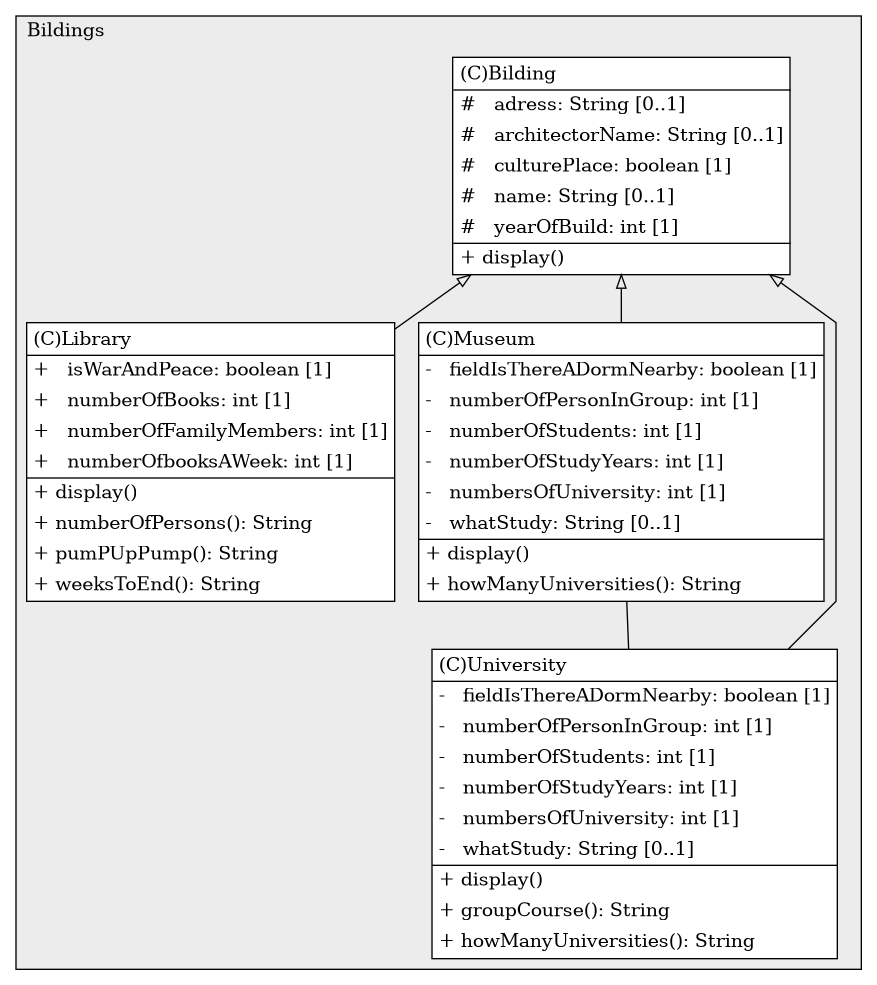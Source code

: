 @startuml

/' diagram meta data start
config=StructureConfiguration;
{
  "projectClassification": {
    "searchMode": "OpenProject", // OpenProject, AllProjects
    "includedProjects": "",
    "pathEndKeywords": "*.impl",
    "isClientPath": "",
    "isClientName": "",
    "isTestPath": "",
    "isTestName": "",
    "isMappingPath": "",
    "isMappingName": "",
    "isDataAccessPath": "",
    "isDataAccessName": "",
    "isDataStructurePath": "",
    "isDataStructureName": "",
    "isInterfaceStructuresPath": "",
    "isInterfaceStructuresName": "",
    "isEntryPointPath": "",
    "isEntryPointName": "",
    "treatFinalFieldsAsMandatory": false
  },
  "graphRestriction": {
    "classPackageExcludeFilter": "",
    "classPackageIncludeFilter": "",
    "classNameExcludeFilter": "",
    "classNameIncludeFilter": "",
    "methodNameExcludeFilter": "",
    "methodNameIncludeFilter": "",
    "removeByInheritance": "", // inheritance/annotation based filtering is done in a second step
    "removeByAnnotation": "",
    "removeByClassPackage": "", // cleanup the graph after inheritance/annotation based filtering is done
    "removeByClassName": "",
    "cutMappings": false,
    "cutEnum": true,
    "cutTests": true,
    "cutClient": true,
    "cutDataAccess": false,
    "cutInterfaceStructures": false,
    "cutDataStructures": false,
    "cutGetterAndSetter": true,
    "cutConstructors": true
  },
  "graphTraversal": {
    "forwardDepth": 6,
    "backwardDepth": 6,
    "classPackageExcludeFilter": "",
    "classPackageIncludeFilter": "",
    "classNameExcludeFilter": "",
    "classNameIncludeFilter": "",
    "methodNameExcludeFilter": "",
    "methodNameIncludeFilter": "",
    "hideMappings": false,
    "hideDataStructures": false,
    "hidePrivateMethods": true,
    "hideInterfaceCalls": true, // indirection: implementation -> interface (is hidden) -> implementation
    "onlyShowApplicationEntryPoints": false, // root node is included
    "useMethodCallsForStructureDiagram": "ForwardOnly" // ForwardOnly, BothDirections, No
  },
  "details": {
    "aggregation": "GroupByClass", // ByClass, GroupByClass, None
    "showClassGenericTypes": true,
    "showMethods": true,
    "showMethodParameterNames": true,
    "showMethodParameterTypes": true,
    "showMethodReturnType": true,
    "showPackageLevels": 2,
    "showDetailedClassStructure": true
  },
  "rootClass": "Bildings.Bilding",
  "extensionCallbackMethod": "" // qualified.class.name#methodName - signature: public static String method(String)
}
diagram meta data end '/



digraph g {
    rankdir="TB"
    splines=polyline
    

'nodes 
subgraph cluster_947508592 { 
   	label=Bildings
	labeljust=l
	fillcolor="#ececec"
	style=filled
   
   Bilding947508592[
	label=<<TABLE BORDER="1" CELLBORDER="0" CELLPADDING="4" CELLSPACING="0">
<TR><TD ALIGN="LEFT" >(C)Bilding</TD></TR>
<HR/>
<TR><TD ALIGN="LEFT" >#   adress: String [0..1]</TD></TR>
<TR><TD ALIGN="LEFT" >#   architectorName: String [0..1]</TD></TR>
<TR><TD ALIGN="LEFT" >#   culturePlace: boolean [1]</TD></TR>
<TR><TD ALIGN="LEFT" >#   name: String [0..1]</TD></TR>
<TR><TD ALIGN="LEFT" >#   yearOfBuild: int [1]</TD></TR>
<HR/>
<TR><TD ALIGN="LEFT" >+ display()</TD></TR>
</TABLE>>
	style=filled
	margin=0
	shape=plaintext
	fillcolor="#FFFFFF"
];

Library947508592[
	label=<<TABLE BORDER="1" CELLBORDER="0" CELLPADDING="4" CELLSPACING="0">
<TR><TD ALIGN="LEFT" >(C)Library</TD></TR>
<HR/>
<TR><TD ALIGN="LEFT" >+   isWarAndPeace: boolean [1]</TD></TR>
<TR><TD ALIGN="LEFT" >+   numberOfBooks: int [1]</TD></TR>
<TR><TD ALIGN="LEFT" >+   numberOfFamilyMembers: int [1]</TD></TR>
<TR><TD ALIGN="LEFT" >+   numberOfbooksAWeek: int [1]</TD></TR>
<HR/>
<TR><TD ALIGN="LEFT" >+ display()</TD></TR>
<TR><TD ALIGN="LEFT" >+ numberOfPersons(): String</TD></TR>
<TR><TD ALIGN="LEFT" >+ pumPUpPump(): String</TD></TR>
<TR><TD ALIGN="LEFT" >+ weeksToEnd(): String</TD></TR>
</TABLE>>
	style=filled
	margin=0
	shape=plaintext
	fillcolor="#FFFFFF"
];

Museum947508592[
	label=<<TABLE BORDER="1" CELLBORDER="0" CELLPADDING="4" CELLSPACING="0">
<TR><TD ALIGN="LEFT" >(C)Museum</TD></TR>
<HR/>
<TR><TD ALIGN="LEFT" >-   fieldIsThereADormNearby: boolean [1]</TD></TR>
<TR><TD ALIGN="LEFT" >-   numberOfPersonInGroup: int [1]</TD></TR>
<TR><TD ALIGN="LEFT" >-   numberOfStudents: int [1]</TD></TR>
<TR><TD ALIGN="LEFT" >-   numberOfStudyYears: int [1]</TD></TR>
<TR><TD ALIGN="LEFT" >-   numbersOfUniversity: int [1]</TD></TR>
<TR><TD ALIGN="LEFT" >-   whatStudy: String [0..1]</TD></TR>
<HR/>
<TR><TD ALIGN="LEFT" >+ display()</TD></TR>
<TR><TD ALIGN="LEFT" >+ howManyUniversities(): String</TD></TR>
</TABLE>>
	style=filled
	margin=0
	shape=plaintext
	fillcolor="#FFFFFF"
];

University947508592[
	label=<<TABLE BORDER="1" CELLBORDER="0" CELLPADDING="4" CELLSPACING="0">
<TR><TD ALIGN="LEFT" >(C)University</TD></TR>
<HR/>
<TR><TD ALIGN="LEFT" >-   fieldIsThereADormNearby: boolean [1]</TD></TR>
<TR><TD ALIGN="LEFT" >-   numberOfPersonInGroup: int [1]</TD></TR>
<TR><TD ALIGN="LEFT" >-   numberOfStudents: int [1]</TD></TR>
<TR><TD ALIGN="LEFT" >-   numberOfStudyYears: int [1]</TD></TR>
<TR><TD ALIGN="LEFT" >-   numbersOfUniversity: int [1]</TD></TR>
<TR><TD ALIGN="LEFT" >-   whatStudy: String [0..1]</TD></TR>
<HR/>
<TR><TD ALIGN="LEFT" >+ display()</TD></TR>
<TR><TD ALIGN="LEFT" >+ groupCourse(): String</TD></TR>
<TR><TD ALIGN="LEFT" >+ howManyUniversities(): String</TD></TR>
</TABLE>>
	style=filled
	margin=0
	shape=plaintext
	fillcolor="#FFFFFF"
];
} 

'edges    
Bilding947508592 -> Library947508592[arrowhead=none, arrowtail=empty, dir=both];
Bilding947508592 -> Museum947508592[arrowhead=none, arrowtail=empty, dir=both];
Bilding947508592 -> University947508592[arrowhead=none, arrowtail=empty, dir=both];
Museum947508592 -> University947508592[arrowhead=none];
    
}
@enduml